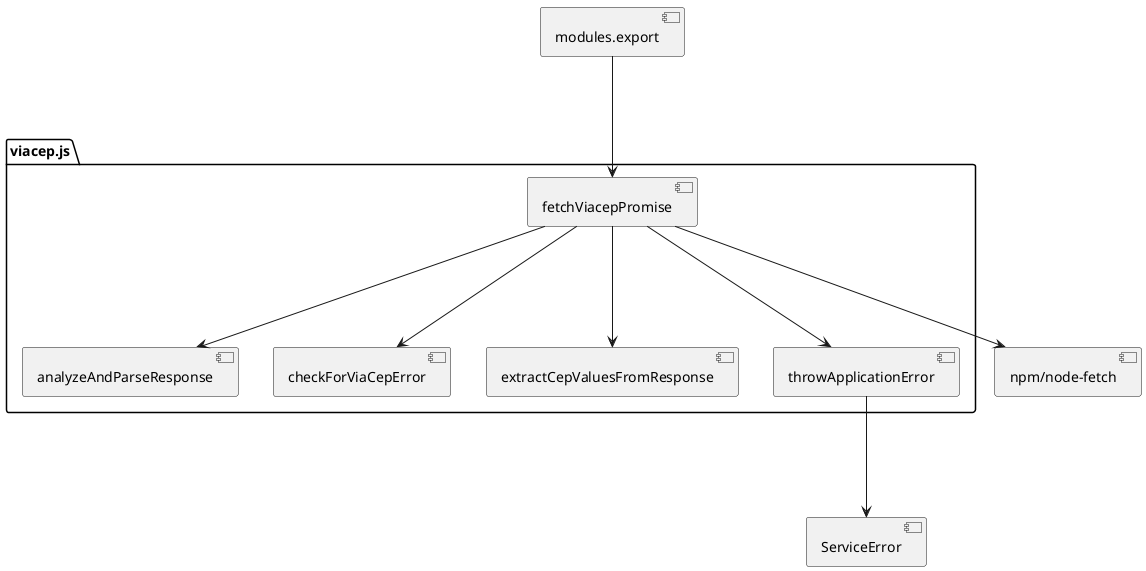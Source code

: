 @startuml

package "viacep.js" {
  [fetchViacepPromise] ---> [analyzeAndParseResponse]
  [fetchViacepPromise] ---> [checkForViaCepError]
  [fetchViacepPromise] ---> [extractCepValuesFromResponse]
  [fetchViacepPromise] ---> [throwApplicationError]
}

[modules.export] ---> [fetchViacepPromise]

[fetchViacepPromise] ---> [npm/node-fetch]

[throwApplicationError] ---> [ServiceError]


@enduml

